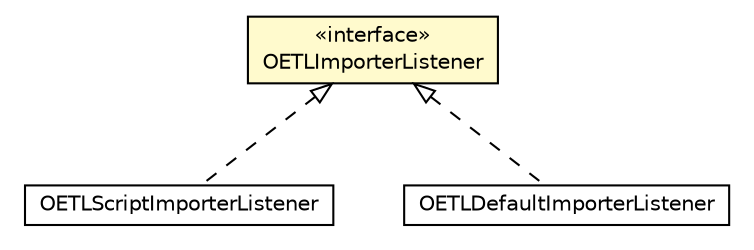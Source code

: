 #!/usr/local/bin/dot
#
# Class diagram 
# Generated by UMLGraph version R5_6-24-gf6e263 (http://www.umlgraph.org/)
#

digraph G {
	edge [fontname="Helvetica",fontsize=10,labelfontname="Helvetica",labelfontsize=10];
	node [fontname="Helvetica",fontsize=10,shape=plaintext];
	nodesep=0.25;
	ranksep=0.5;
	// com.orientechnologies.orient.etl.listener.OETLScriptImporterListener
	c3093112 [label=<<table title="com.orientechnologies.orient.etl.listener.OETLScriptImporterListener" border="0" cellborder="1" cellspacing="0" cellpadding="2" port="p" href="./OETLScriptImporterListener.html">
		<tr><td><table border="0" cellspacing="0" cellpadding="1">
<tr><td align="center" balign="center"> OETLScriptImporterListener </td></tr>
		</table></td></tr>
		</table>>, URL="./OETLScriptImporterListener.html", fontname="Helvetica", fontcolor="black", fontsize=10.0];
	// com.orientechnologies.orient.etl.listener.OETLDefaultImporterListener
	c3093113 [label=<<table title="com.orientechnologies.orient.etl.listener.OETLDefaultImporterListener" border="0" cellborder="1" cellspacing="0" cellpadding="2" port="p" href="./OETLDefaultImporterListener.html">
		<tr><td><table border="0" cellspacing="0" cellpadding="1">
<tr><td align="center" balign="center"> OETLDefaultImporterListener </td></tr>
		</table></td></tr>
		</table>>, URL="./OETLDefaultImporterListener.html", fontname="Helvetica", fontcolor="black", fontsize=10.0];
	// com.orientechnologies.orient.etl.listener.OETLImporterListener
	c3093114 [label=<<table title="com.orientechnologies.orient.etl.listener.OETLImporterListener" border="0" cellborder="1" cellspacing="0" cellpadding="2" port="p" bgcolor="lemonChiffon" href="./OETLImporterListener.html">
		<tr><td><table border="0" cellspacing="0" cellpadding="1">
<tr><td align="center" balign="center"> &#171;interface&#187; </td></tr>
<tr><td align="center" balign="center"> OETLImporterListener </td></tr>
		</table></td></tr>
		</table>>, URL="./OETLImporterListener.html", fontname="Helvetica", fontcolor="black", fontsize=10.0];
	//com.orientechnologies.orient.etl.listener.OETLScriptImporterListener implements com.orientechnologies.orient.etl.listener.OETLImporterListener
	c3093114:p -> c3093112:p [dir=back,arrowtail=empty,style=dashed];
	//com.orientechnologies.orient.etl.listener.OETLDefaultImporterListener implements com.orientechnologies.orient.etl.listener.OETLImporterListener
	c3093114:p -> c3093113:p [dir=back,arrowtail=empty,style=dashed];
}

